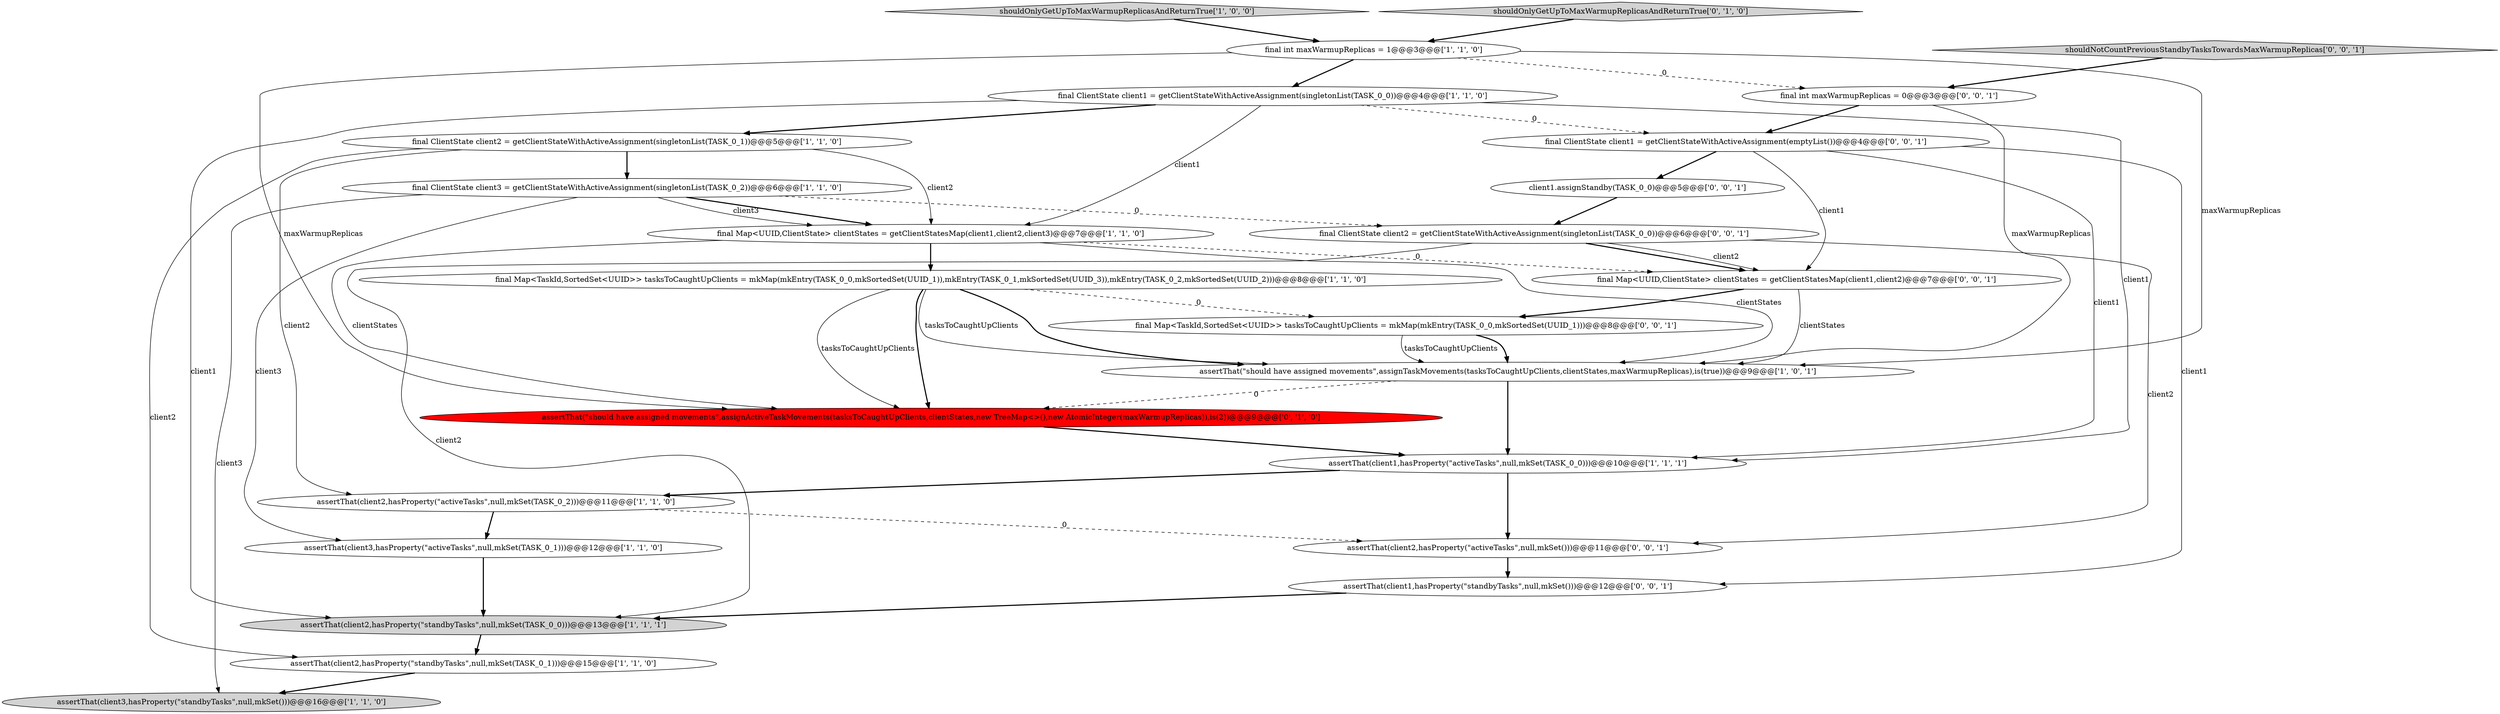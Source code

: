 digraph {
8 [style = filled, label = "final Map<TaskId,SortedSet<UUID>> tasksToCaughtUpClients = mkMap(mkEntry(TASK_0_0,mkSortedSet(UUID_1)),mkEntry(TASK_0_1,mkSortedSet(UUID_3)),mkEntry(TASK_0_2,mkSortedSet(UUID_2)))@@@8@@@['1', '1', '0']", fillcolor = white, shape = ellipse image = "AAA0AAABBB1BBB"];
14 [style = filled, label = "assertThat(\"should have assigned movements\",assignActiveTaskMovements(tasksToCaughtUpClients,clientStates,new TreeMap<>(),new AtomicInteger(maxWarmupReplicas)),is(2))@@@9@@@['0', '1', '0']", fillcolor = red, shape = ellipse image = "AAA1AAABBB2BBB"];
20 [style = filled, label = "shouldNotCountPreviousStandbyTasksTowardsMaxWarmupReplicas['0', '0', '1']", fillcolor = lightgray, shape = diamond image = "AAA0AAABBB3BBB"];
1 [style = filled, label = "shouldOnlyGetUpToMaxWarmupReplicasAndReturnTrue['1', '0', '0']", fillcolor = lightgray, shape = diamond image = "AAA0AAABBB1BBB"];
5 [style = filled, label = "assertThat(\"should have assigned movements\",assignTaskMovements(tasksToCaughtUpClients,clientStates,maxWarmupReplicas),is(true))@@@9@@@['1', '0', '1']", fillcolor = white, shape = ellipse image = "AAA0AAABBB1BBB"];
19 [style = filled, label = "client1.assignStandby(TASK_0_0)@@@5@@@['0', '0', '1']", fillcolor = white, shape = ellipse image = "AAA0AAABBB3BBB"];
16 [style = filled, label = "final ClientState client2 = getClientStateWithActiveAssignment(singletonList(TASK_0_0))@@@6@@@['0', '0', '1']", fillcolor = white, shape = ellipse image = "AAA0AAABBB3BBB"];
15 [style = filled, label = "shouldOnlyGetUpToMaxWarmupReplicasAndReturnTrue['0', '1', '0']", fillcolor = lightgray, shape = diamond image = "AAA0AAABBB2BBB"];
18 [style = filled, label = "final Map<UUID,ClientState> clientStates = getClientStatesMap(client1,client2)@@@7@@@['0', '0', '1']", fillcolor = white, shape = ellipse image = "AAA0AAABBB3BBB"];
12 [style = filled, label = "final ClientState client1 = getClientStateWithActiveAssignment(singletonList(TASK_0_0))@@@4@@@['1', '1', '0']", fillcolor = white, shape = ellipse image = "AAA0AAABBB1BBB"];
13 [style = filled, label = "assertThat(client2,hasProperty(\"standbyTasks\",null,mkSet(TASK_0_0)))@@@13@@@['1', '1', '1']", fillcolor = lightgray, shape = ellipse image = "AAA0AAABBB1BBB"];
4 [style = filled, label = "assertThat(client2,hasProperty(\"activeTasks\",null,mkSet(TASK_0_2)))@@@11@@@['1', '1', '0']", fillcolor = white, shape = ellipse image = "AAA0AAABBB1BBB"];
24 [style = filled, label = "final int maxWarmupReplicas = 0@@@3@@@['0', '0', '1']", fillcolor = white, shape = ellipse image = "AAA0AAABBB3BBB"];
11 [style = filled, label = "final ClientState client2 = getClientStateWithActiveAssignment(singletonList(TASK_0_1))@@@5@@@['1', '1', '0']", fillcolor = white, shape = ellipse image = "AAA0AAABBB1BBB"];
7 [style = filled, label = "final Map<UUID,ClientState> clientStates = getClientStatesMap(client1,client2,client3)@@@7@@@['1', '1', '0']", fillcolor = white, shape = ellipse image = "AAA0AAABBB1BBB"];
9 [style = filled, label = "assertThat(client1,hasProperty(\"activeTasks\",null,mkSet(TASK_0_0)))@@@10@@@['1', '1', '1']", fillcolor = white, shape = ellipse image = "AAA0AAABBB1BBB"];
22 [style = filled, label = "final Map<TaskId,SortedSet<UUID>> tasksToCaughtUpClients = mkMap(mkEntry(TASK_0_0,mkSortedSet(UUID_1)))@@@8@@@['0', '0', '1']", fillcolor = white, shape = ellipse image = "AAA0AAABBB3BBB"];
3 [style = filled, label = "assertThat(client3,hasProperty(\"standbyTasks\",null,mkSet()))@@@16@@@['1', '1', '0']", fillcolor = lightgray, shape = ellipse image = "AAA0AAABBB1BBB"];
0 [style = filled, label = "final ClientState client3 = getClientStateWithActiveAssignment(singletonList(TASK_0_2))@@@6@@@['1', '1', '0']", fillcolor = white, shape = ellipse image = "AAA0AAABBB1BBB"];
6 [style = filled, label = "final int maxWarmupReplicas = 1@@@3@@@['1', '1', '0']", fillcolor = white, shape = ellipse image = "AAA0AAABBB1BBB"];
23 [style = filled, label = "assertThat(client1,hasProperty(\"standbyTasks\",null,mkSet()))@@@12@@@['0', '0', '1']", fillcolor = white, shape = ellipse image = "AAA0AAABBB3BBB"];
21 [style = filled, label = "final ClientState client1 = getClientStateWithActiveAssignment(emptyList())@@@4@@@['0', '0', '1']", fillcolor = white, shape = ellipse image = "AAA0AAABBB3BBB"];
2 [style = filled, label = "assertThat(client3,hasProperty(\"activeTasks\",null,mkSet(TASK_0_1)))@@@12@@@['1', '1', '0']", fillcolor = white, shape = ellipse image = "AAA0AAABBB1BBB"];
10 [style = filled, label = "assertThat(client2,hasProperty(\"standbyTasks\",null,mkSet(TASK_0_1)))@@@15@@@['1', '1', '0']", fillcolor = white, shape = ellipse image = "AAA0AAABBB1BBB"];
17 [style = filled, label = "assertThat(client2,hasProperty(\"activeTasks\",null,mkSet()))@@@11@@@['0', '0', '1']", fillcolor = white, shape = ellipse image = "AAA0AAABBB3BBB"];
13->10 [style = bold, label=""];
6->14 [style = solid, label="maxWarmupReplicas"];
16->18 [style = bold, label=""];
12->7 [style = solid, label="client1"];
0->3 [style = solid, label="client3"];
5->14 [style = dashed, label="0"];
7->18 [style = dashed, label="0"];
5->9 [style = bold, label=""];
21->19 [style = bold, label=""];
7->14 [style = solid, label="clientStates"];
16->18 [style = solid, label="client2"];
4->17 [style = dashed, label="0"];
12->9 [style = solid, label="client1"];
12->13 [style = solid, label="client1"];
9->4 [style = bold, label=""];
12->11 [style = bold, label=""];
0->16 [style = dashed, label="0"];
6->5 [style = solid, label="maxWarmupReplicas"];
24->5 [style = solid, label="maxWarmupReplicas"];
8->14 [style = bold, label=""];
10->3 [style = bold, label=""];
9->17 [style = bold, label=""];
15->6 [style = bold, label=""];
4->2 [style = bold, label=""];
11->4 [style = solid, label="client2"];
7->8 [style = bold, label=""];
11->7 [style = solid, label="client2"];
21->18 [style = solid, label="client1"];
22->5 [style = bold, label=""];
17->23 [style = bold, label=""];
12->21 [style = dashed, label="0"];
19->16 [style = bold, label=""];
2->13 [style = bold, label=""];
0->7 [style = bold, label=""];
16->13 [style = solid, label="client2"];
8->22 [style = dashed, label="0"];
18->5 [style = solid, label="clientStates"];
11->0 [style = bold, label=""];
1->6 [style = bold, label=""];
18->22 [style = bold, label=""];
16->17 [style = solid, label="client2"];
0->2 [style = solid, label="client3"];
8->5 [style = bold, label=""];
24->21 [style = bold, label=""];
11->10 [style = solid, label="client2"];
23->13 [style = bold, label=""];
21->9 [style = solid, label="client1"];
6->24 [style = dashed, label="0"];
8->5 [style = solid, label="tasksToCaughtUpClients"];
14->9 [style = bold, label=""];
7->5 [style = solid, label="clientStates"];
8->14 [style = solid, label="tasksToCaughtUpClients"];
20->24 [style = bold, label=""];
0->7 [style = solid, label="client3"];
21->23 [style = solid, label="client1"];
22->5 [style = solid, label="tasksToCaughtUpClients"];
6->12 [style = bold, label=""];
}
